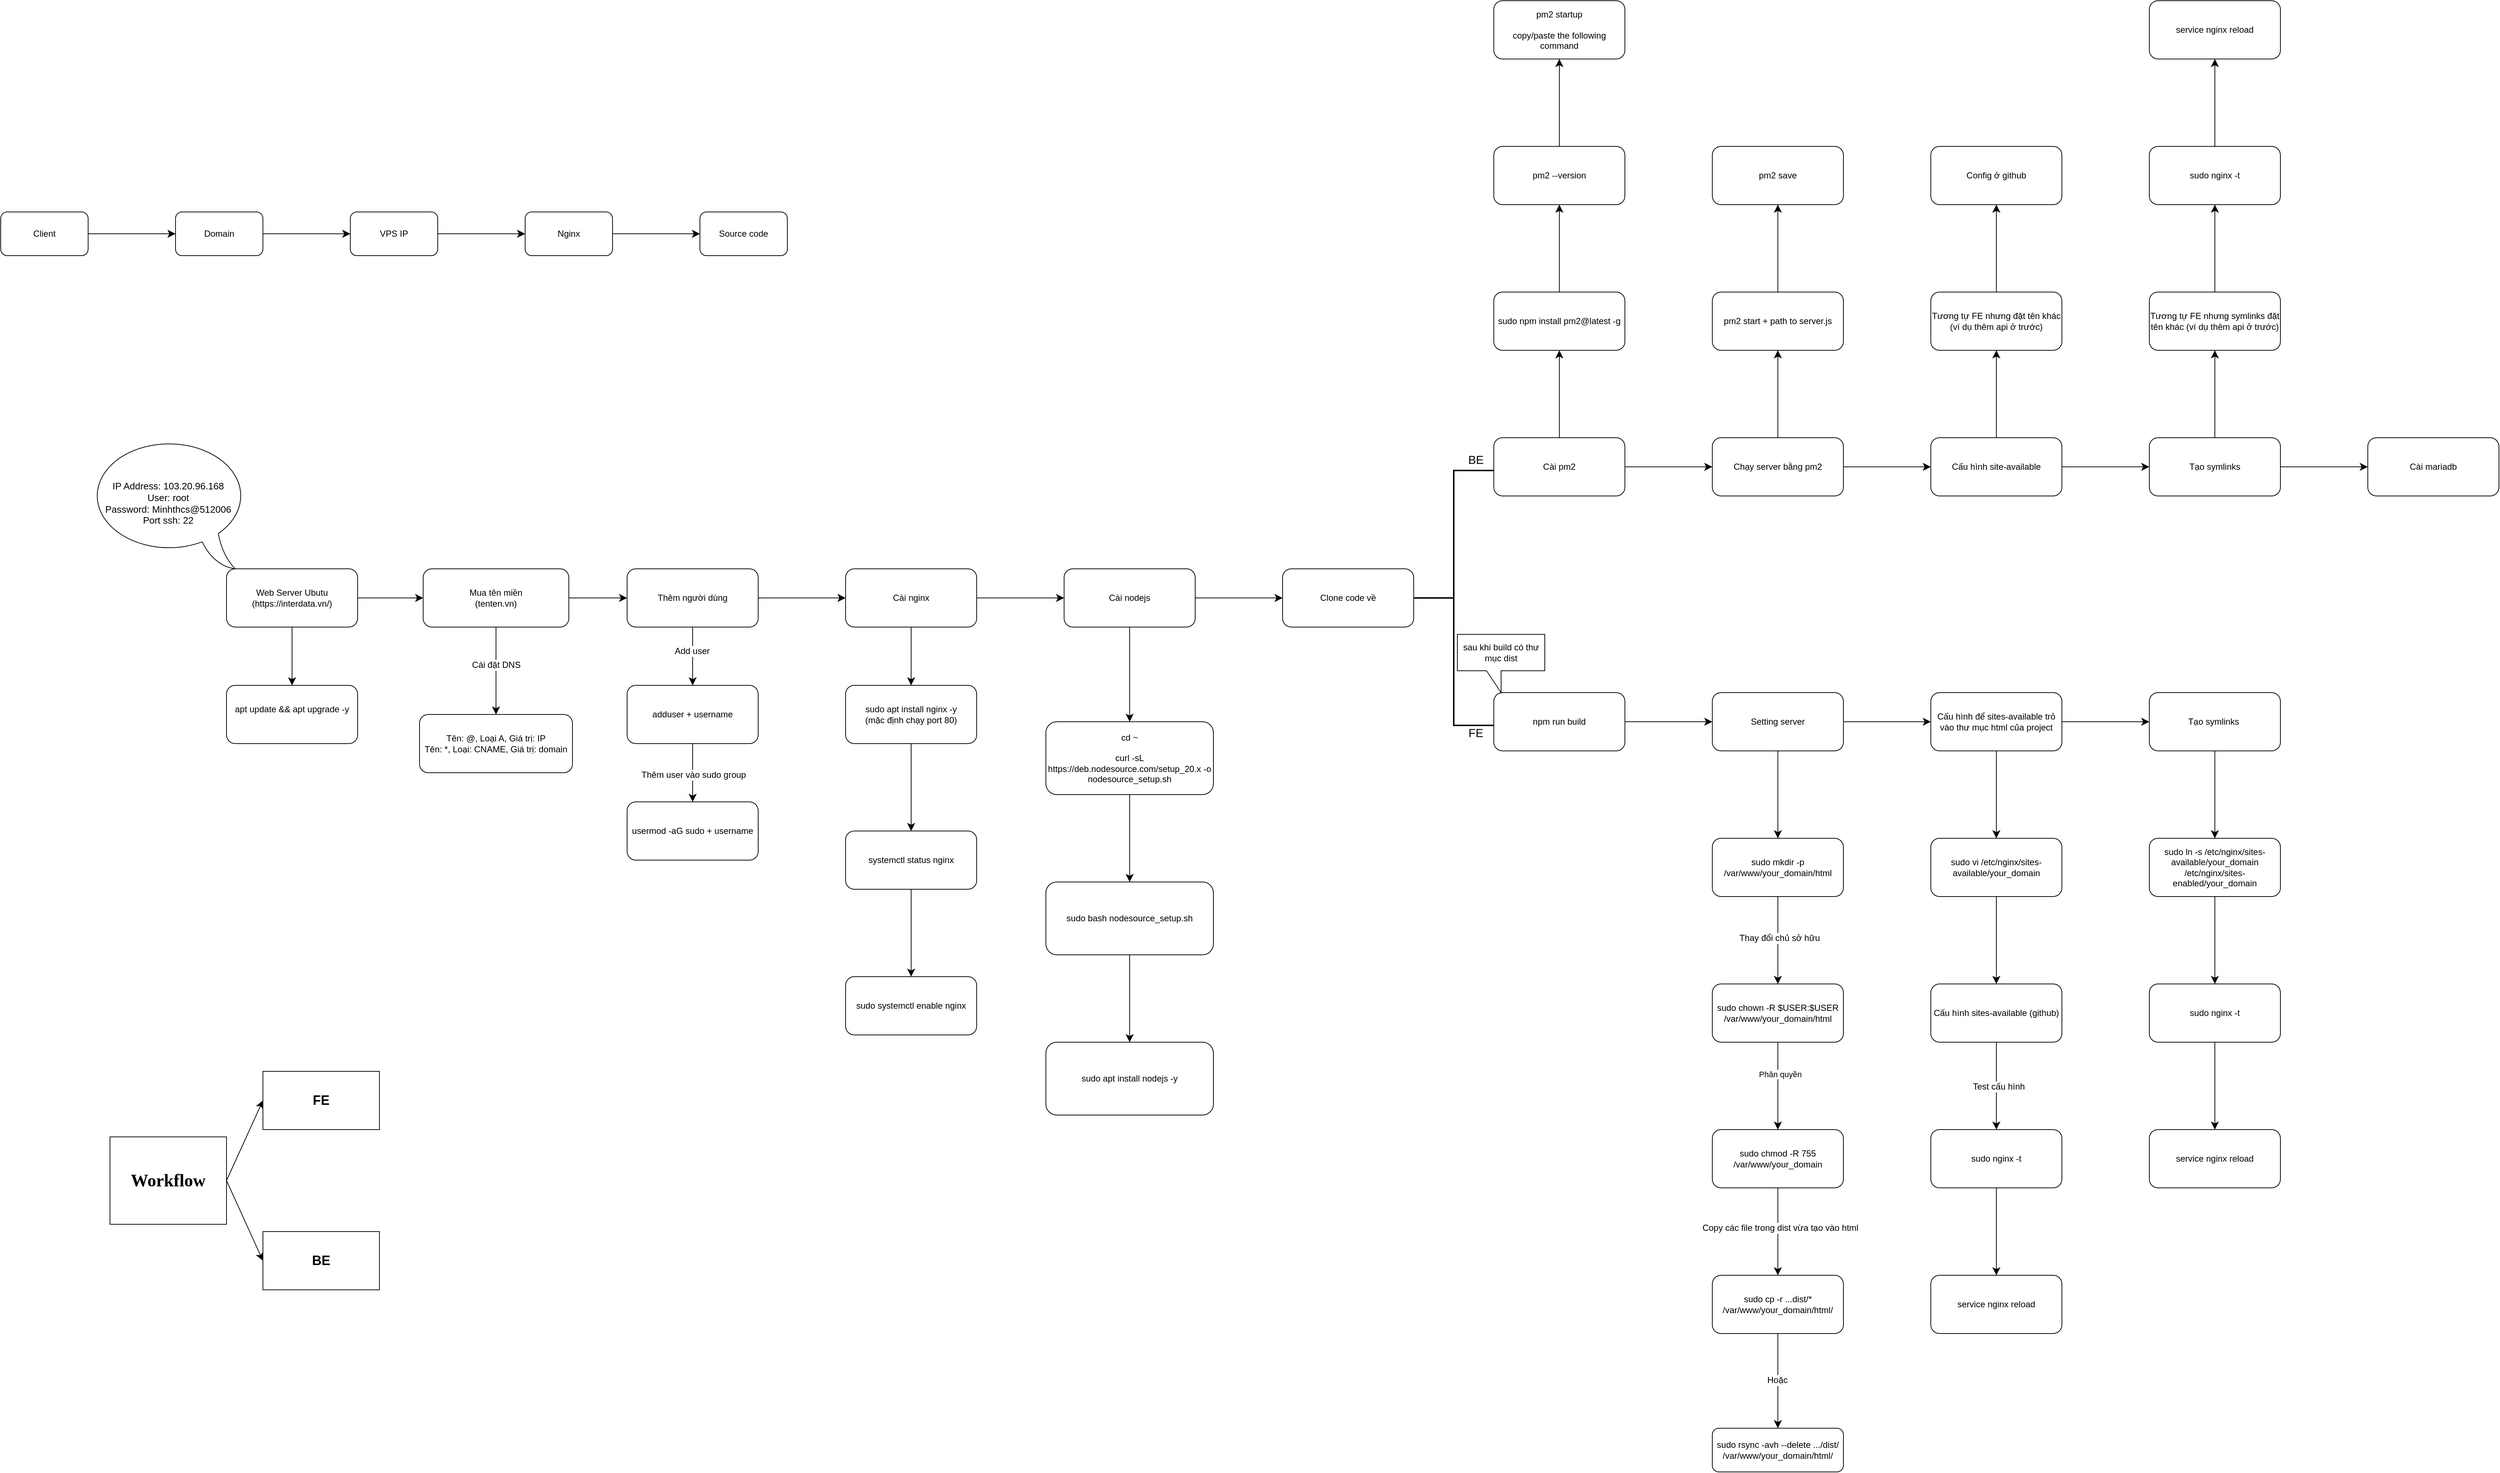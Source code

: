 <mxfile version="28.0.4">
  <diagram name="Page-1" id="FSmH2U9yIa6UhlKq28nB">
    <mxGraphModel dx="1042" dy="579" grid="1" gridSize="10" guides="1" tooltips="1" connect="1" arrows="1" fold="1" page="1" pageScale="1" pageWidth="850" pageHeight="1100" math="0" shadow="0">
      <root>
        <mxCell id="0" />
        <mxCell id="1" parent="0" />
        <mxCell id="YL9jiA9KX4KMcUKxHCSU-1" value="&lt;h1&gt;&lt;font face=&quot;Times New Roman&quot;&gt;Workflow&lt;/font&gt;&lt;/h1&gt;" style="rounded=0;whiteSpace=wrap;html=1;" parent="1" vertex="1">
          <mxGeometry x="190" y="1600" width="160" height="120" as="geometry" />
        </mxCell>
        <mxCell id="YL9jiA9KX4KMcUKxHCSU-2" value="" style="endArrow=classic;html=1;rounded=0;fontSize=12;startSize=8;endSize=8;curved=1;entryX=0;entryY=0.5;entryDx=0;entryDy=0;" parent="1" target="YL9jiA9KX4KMcUKxHCSU-3" edge="1">
          <mxGeometry width="50" height="50" relative="1" as="geometry">
            <mxPoint x="350" y="1660" as="sourcePoint" />
            <mxPoint x="420" y="1600" as="targetPoint" />
          </mxGeometry>
        </mxCell>
        <mxCell id="YL9jiA9KX4KMcUKxHCSU-3" value="&lt;h2&gt;FE&lt;/h2&gt;" style="rounded=0;whiteSpace=wrap;html=1;" parent="1" vertex="1">
          <mxGeometry x="400" y="1510" width="160" height="80" as="geometry" />
        </mxCell>
        <mxCell id="YL9jiA9KX4KMcUKxHCSU-4" value="&lt;h2&gt;BE&lt;/h2&gt;" style="rounded=0;whiteSpace=wrap;html=1;" parent="1" vertex="1">
          <mxGeometry x="400" y="1730" width="160" height="80" as="geometry" />
        </mxCell>
        <mxCell id="YL9jiA9KX4KMcUKxHCSU-5" value="" style="endArrow=classic;html=1;rounded=0;fontSize=12;startSize=8;endSize=8;curved=1;entryX=0;entryY=0.5;entryDx=0;entryDy=0;" parent="1" target="YL9jiA9KX4KMcUKxHCSU-4" edge="1">
          <mxGeometry width="50" height="50" relative="1" as="geometry">
            <mxPoint x="350" y="1660" as="sourcePoint" />
            <mxPoint x="400" y="1610" as="targetPoint" />
          </mxGeometry>
        </mxCell>
        <mxCell id="YL9jiA9KX4KMcUKxHCSU-6" style="edgeStyle=none;curved=1;rounded=0;orthogonalLoop=1;jettySize=auto;html=1;exitX=0;exitY=0.75;exitDx=0;exitDy=0;fontSize=12;startSize=8;endSize=8;" parent="1" source="YL9jiA9KX4KMcUKxHCSU-3" target="YL9jiA9KX4KMcUKxHCSU-3" edge="1">
          <mxGeometry relative="1" as="geometry" />
        </mxCell>
        <mxCell id="YL9jiA9KX4KMcUKxHCSU-7" style="edgeStyle=none;curved=1;rounded=0;orthogonalLoop=1;jettySize=auto;html=1;exitX=1;exitY=0.5;exitDx=0;exitDy=0;fontSize=12;startSize=8;endSize=8;" parent="1" source="YL9jiA9KX4KMcUKxHCSU-8" target="YL9jiA9KX4KMcUKxHCSU-14" edge="1">
          <mxGeometry relative="1" as="geometry" />
        </mxCell>
        <mxCell id="YL9jiA9KX4KMcUKxHCSU-8" value="Web Server Ubutu (https://interdata.vn/)" style="rounded=1;whiteSpace=wrap;html=1;" parent="1" vertex="1">
          <mxGeometry x="350" y="820" width="180" height="80" as="geometry" />
        </mxCell>
        <mxCell id="YL9jiA9KX4KMcUKxHCSU-9" value="IP Address: 103.20.96.168&lt;br&gt;User: root&lt;br&gt;Password: Minhthcs@512006&lt;br&gt;Port ssh: 22" style="shape=mxgraph.basic.oval_callout;align=center;labelPosition=center;verticalLabelPosition=middle;verticalAlign=middle;labelBackgroundColor=none;labelBorderColor=none;textShadow=0;whiteSpace=wrap;fontFamily=Helvetica;html=1;fontSize=13;horizontal=1;flipH=1;" parent="1" vertex="1">
          <mxGeometry x="160" y="640" width="220" height="180" as="geometry" />
        </mxCell>
        <mxCell id="YL9jiA9KX4KMcUKxHCSU-10" value="apt update &amp;amp;&amp;amp; apt upgrade -y&lt;div&gt;&lt;br&gt;&lt;/div&gt;" style="whiteSpace=wrap;html=1;rounded=1;glass=0;shadow=0;" parent="1" vertex="1">
          <mxGeometry x="350" y="980" width="180" height="80" as="geometry" />
        </mxCell>
        <mxCell id="YL9jiA9KX4KMcUKxHCSU-11" style="edgeStyle=none;curved=1;rounded=0;orthogonalLoop=1;jettySize=auto;html=1;exitX=1;exitY=0.5;exitDx=0;exitDy=0;entryX=0;entryY=0.5;entryDx=0;entryDy=0;fontSize=12;startSize=8;endSize=8;" parent="1" source="YL9jiA9KX4KMcUKxHCSU-14" target="YL9jiA9KX4KMcUKxHCSU-27" edge="1">
          <mxGeometry relative="1" as="geometry" />
        </mxCell>
        <mxCell id="YL9jiA9KX4KMcUKxHCSU-12" value="" style="edgeStyle=none;curved=1;rounded=0;orthogonalLoop=1;jettySize=auto;html=1;fontSize=12;startSize=8;endSize=8;" parent="1" source="YL9jiA9KX4KMcUKxHCSU-14" target="YL9jiA9KX4KMcUKxHCSU-59" edge="1">
          <mxGeometry relative="1" as="geometry" />
        </mxCell>
        <mxCell id="YL9jiA9KX4KMcUKxHCSU-13" value="Cài đặt DNS" style="edgeLabel;html=1;align=center;verticalAlign=middle;resizable=0;points=[];fontSize=12;" parent="YL9jiA9KX4KMcUKxHCSU-12" vertex="1" connectable="0">
          <mxGeometry x="-0.138" relative="1" as="geometry">
            <mxPoint as="offset" />
          </mxGeometry>
        </mxCell>
        <mxCell id="YL9jiA9KX4KMcUKxHCSU-14" value="Mua tên miền&lt;div&gt;(tenten.vn)&lt;/div&gt;" style="whiteSpace=wrap;html=1;rounded=1;" parent="1" vertex="1">
          <mxGeometry x="620" y="820" width="200" height="80" as="geometry" />
        </mxCell>
        <mxCell id="YL9jiA9KX4KMcUKxHCSU-15" value="" style="edgeStyle=none;curved=1;rounded=0;orthogonalLoop=1;jettySize=auto;html=1;fontSize=12;startSize=8;endSize=8;" parent="1" source="YL9jiA9KX4KMcUKxHCSU-16" target="YL9jiA9KX4KMcUKxHCSU-18" edge="1">
          <mxGeometry relative="1" as="geometry" />
        </mxCell>
        <mxCell id="YL9jiA9KX4KMcUKxHCSU-16" value="Client" style="rounded=1;whiteSpace=wrap;html=1;" parent="1" vertex="1">
          <mxGeometry x="40" y="330" width="120" height="60" as="geometry" />
        </mxCell>
        <mxCell id="YL9jiA9KX4KMcUKxHCSU-17" value="" style="edgeStyle=none;curved=1;rounded=0;orthogonalLoop=1;jettySize=auto;html=1;fontSize=12;startSize=8;endSize=8;" parent="1" source="YL9jiA9KX4KMcUKxHCSU-18" target="YL9jiA9KX4KMcUKxHCSU-20" edge="1">
          <mxGeometry relative="1" as="geometry" />
        </mxCell>
        <mxCell id="YL9jiA9KX4KMcUKxHCSU-18" value="Domain" style="whiteSpace=wrap;html=1;rounded=1;" parent="1" vertex="1">
          <mxGeometry x="280" y="330" width="120" height="60" as="geometry" />
        </mxCell>
        <mxCell id="YL9jiA9KX4KMcUKxHCSU-19" value="" style="edgeStyle=none;curved=1;rounded=0;orthogonalLoop=1;jettySize=auto;html=1;fontSize=12;startSize=8;endSize=8;" parent="1" source="YL9jiA9KX4KMcUKxHCSU-20" target="YL9jiA9KX4KMcUKxHCSU-22" edge="1">
          <mxGeometry relative="1" as="geometry" />
        </mxCell>
        <mxCell id="YL9jiA9KX4KMcUKxHCSU-20" value="VPS IP" style="whiteSpace=wrap;html=1;rounded=1;" parent="1" vertex="1">
          <mxGeometry x="520" y="330" width="120" height="60" as="geometry" />
        </mxCell>
        <mxCell id="YL9jiA9KX4KMcUKxHCSU-21" value="" style="edgeStyle=none;curved=1;rounded=0;orthogonalLoop=1;jettySize=auto;html=1;fontSize=12;startSize=8;endSize=8;" parent="1" source="YL9jiA9KX4KMcUKxHCSU-22" target="YL9jiA9KX4KMcUKxHCSU-23" edge="1">
          <mxGeometry relative="1" as="geometry" />
        </mxCell>
        <mxCell id="YL9jiA9KX4KMcUKxHCSU-22" value="Nginx" style="whiteSpace=wrap;html=1;rounded=1;" parent="1" vertex="1">
          <mxGeometry x="760" y="330" width="120" height="60" as="geometry" />
        </mxCell>
        <mxCell id="YL9jiA9KX4KMcUKxHCSU-23" value="Source code" style="whiteSpace=wrap;html=1;rounded=1;" parent="1" vertex="1">
          <mxGeometry x="1000" y="330" width="120" height="60" as="geometry" />
        </mxCell>
        <mxCell id="YL9jiA9KX4KMcUKxHCSU-24" value="" style="edgeStyle=none;curved=1;rounded=0;orthogonalLoop=1;jettySize=auto;html=1;fontSize=12;startSize=8;endSize=8;" parent="1" source="YL9jiA9KX4KMcUKxHCSU-27" target="YL9jiA9KX4KMcUKxHCSU-30" edge="1">
          <mxGeometry relative="1" as="geometry" />
        </mxCell>
        <mxCell id="YL9jiA9KX4KMcUKxHCSU-25" value="Add user" style="edgeLabel;html=1;align=center;verticalAlign=middle;resizable=0;points=[];fontSize=12;" parent="YL9jiA9KX4KMcUKxHCSU-24" vertex="1" connectable="0">
          <mxGeometry x="-0.17" y="-1" relative="1" as="geometry">
            <mxPoint as="offset" />
          </mxGeometry>
        </mxCell>
        <mxCell id="YL9jiA9KX4KMcUKxHCSU-26" value="" style="edgeStyle=none;curved=1;rounded=0;orthogonalLoop=1;jettySize=auto;html=1;fontSize=12;startSize=8;endSize=8;" parent="1" source="YL9jiA9KX4KMcUKxHCSU-27" target="YL9jiA9KX4KMcUKxHCSU-34" edge="1">
          <mxGeometry relative="1" as="geometry" />
        </mxCell>
        <mxCell id="YL9jiA9KX4KMcUKxHCSU-27" value="Thêm người dùng" style="rounded=1;whiteSpace=wrap;html=1;" parent="1" vertex="1">
          <mxGeometry x="900" y="820" width="180" height="80" as="geometry" />
        </mxCell>
        <mxCell id="YL9jiA9KX4KMcUKxHCSU-28" value="" style="edgeStyle=none;curved=1;rounded=0;orthogonalLoop=1;jettySize=auto;html=1;fontSize=12;startSize=8;endSize=8;" parent="1" source="YL9jiA9KX4KMcUKxHCSU-30" target="YL9jiA9KX4KMcUKxHCSU-31" edge="1">
          <mxGeometry relative="1" as="geometry" />
        </mxCell>
        <mxCell id="YL9jiA9KX4KMcUKxHCSU-29" value="Thêm user vào sudo group" style="edgeLabel;html=1;align=center;verticalAlign=middle;resizable=0;points=[];fontSize=12;" parent="YL9jiA9KX4KMcUKxHCSU-28" vertex="1" connectable="0">
          <mxGeometry x="0.077" y="1" relative="1" as="geometry">
            <mxPoint as="offset" />
          </mxGeometry>
        </mxCell>
        <mxCell id="YL9jiA9KX4KMcUKxHCSU-30" value="adduser + username" style="rounded=1;whiteSpace=wrap;html=1;" parent="1" vertex="1">
          <mxGeometry x="900" y="980" width="180" height="80" as="geometry" />
        </mxCell>
        <mxCell id="YL9jiA9KX4KMcUKxHCSU-31" value="usermod -aG sudo + username" style="rounded=1;whiteSpace=wrap;html=1;" parent="1" vertex="1">
          <mxGeometry x="900" y="1140" width="180" height="80" as="geometry" />
        </mxCell>
        <mxCell id="YL9jiA9KX4KMcUKxHCSU-32" value="" style="edgeStyle=none;curved=1;rounded=0;orthogonalLoop=1;jettySize=auto;html=1;fontSize=12;startSize=8;endSize=8;" parent="1" source="YL9jiA9KX4KMcUKxHCSU-34" target="YL9jiA9KX4KMcUKxHCSU-36" edge="1">
          <mxGeometry relative="1" as="geometry" />
        </mxCell>
        <mxCell id="YL9jiA9KX4KMcUKxHCSU-33" value="" style="edgeStyle=none;curved=1;rounded=0;orthogonalLoop=1;jettySize=auto;html=1;fontSize=12;startSize=8;endSize=8;" parent="1" source="YL9jiA9KX4KMcUKxHCSU-34" target="YL9jiA9KX4KMcUKxHCSU-39" edge="1">
          <mxGeometry relative="1" as="geometry" />
        </mxCell>
        <mxCell id="YL9jiA9KX4KMcUKxHCSU-34" value="Cài nginx" style="rounded=1;whiteSpace=wrap;html=1;" parent="1" vertex="1">
          <mxGeometry x="1200" y="820" width="180" height="80" as="geometry" />
        </mxCell>
        <mxCell id="YL9jiA9KX4KMcUKxHCSU-35" value="" style="edgeStyle=none;curved=1;rounded=0;orthogonalLoop=1;jettySize=auto;html=1;fontSize=12;startSize=8;endSize=8;" parent="1" source="YL9jiA9KX4KMcUKxHCSU-36" target="YL9jiA9KX4KMcUKxHCSU-51" edge="1">
          <mxGeometry relative="1" as="geometry" />
        </mxCell>
        <mxCell id="YL9jiA9KX4KMcUKxHCSU-36" value="sudo apt install nginx -y&lt;br&gt;(mặc định chạy port 80)" style="rounded=1;whiteSpace=wrap;html=1;" parent="1" vertex="1">
          <mxGeometry x="1200" y="980" width="180" height="80" as="geometry" />
        </mxCell>
        <mxCell id="YL9jiA9KX4KMcUKxHCSU-37" value="" style="edgeStyle=none;curved=1;rounded=0;orthogonalLoop=1;jettySize=auto;html=1;fontSize=12;startSize=8;endSize=8;" parent="1" source="YL9jiA9KX4KMcUKxHCSU-39" target="YL9jiA9KX4KMcUKxHCSU-42" edge="1">
          <mxGeometry relative="1" as="geometry" />
        </mxCell>
        <mxCell id="YL9jiA9KX4KMcUKxHCSU-38" value="" style="edgeStyle=none;curved=1;rounded=0;orthogonalLoop=1;jettySize=auto;html=1;fontSize=12;startSize=8;endSize=8;" parent="1" source="YL9jiA9KX4KMcUKxHCSU-39" target="YL9jiA9KX4KMcUKxHCSU-46" edge="1">
          <mxGeometry relative="1" as="geometry" />
        </mxCell>
        <mxCell id="YL9jiA9KX4KMcUKxHCSU-39" value="Cài nodejs" style="rounded=1;whiteSpace=wrap;html=1;" parent="1" vertex="1">
          <mxGeometry x="1500" y="820" width="180" height="80" as="geometry" />
        </mxCell>
        <mxCell id="YL9jiA9KX4KMcUKxHCSU-40" style="edgeStyle=none;curved=1;rounded=0;orthogonalLoop=1;jettySize=auto;html=1;exitX=0.5;exitY=1;exitDx=0;exitDy=0;fontSize=12;startSize=8;endSize=8;entryX=0.5;entryY=0;entryDx=0;entryDy=0;" parent="1" source="YL9jiA9KX4KMcUKxHCSU-8" target="YL9jiA9KX4KMcUKxHCSU-10" edge="1">
          <mxGeometry relative="1" as="geometry">
            <mxPoint x="437" y="942" as="targetPoint" />
          </mxGeometry>
        </mxCell>
        <mxCell id="YL9jiA9KX4KMcUKxHCSU-41" value="" style="edgeStyle=none;curved=1;rounded=0;orthogonalLoop=1;jettySize=auto;html=1;fontSize=12;startSize=8;endSize=8;" parent="1" source="YL9jiA9KX4KMcUKxHCSU-42" target="YL9jiA9KX4KMcUKxHCSU-44" edge="1">
          <mxGeometry relative="1" as="geometry" />
        </mxCell>
        <mxCell id="YL9jiA9KX4KMcUKxHCSU-42" value="cd ~&#xa;&#xa;curl -sL https://deb.nodesource.com/setup_20.x -o nodesource_setup.sh" style="rounded=1;html=1;whiteSpace=wrap;align=center;verticalAlign=middle;" parent="1" vertex="1">
          <mxGeometry x="1475" y="1030" width="230" height="100" as="geometry" />
        </mxCell>
        <mxCell id="YL9jiA9KX4KMcUKxHCSU-43" value="" style="edgeStyle=none;curved=1;rounded=0;orthogonalLoop=1;jettySize=auto;html=1;fontSize=12;startSize=8;endSize=8;" parent="1" source="YL9jiA9KX4KMcUKxHCSU-44" target="YL9jiA9KX4KMcUKxHCSU-45" edge="1">
          <mxGeometry relative="1" as="geometry" />
        </mxCell>
        <mxCell id="YL9jiA9KX4KMcUKxHCSU-44" value="sudo bash nodesource_setup.sh" style="rounded=1;html=1;whiteSpace=wrap;align=center;verticalAlign=middle;" parent="1" vertex="1">
          <mxGeometry x="1475" y="1250" width="230" height="100" as="geometry" />
        </mxCell>
        <mxCell id="YL9jiA9KX4KMcUKxHCSU-45" value="sudo apt install nodejs -y" style="rounded=1;html=1;whiteSpace=wrap;align=center;verticalAlign=middle;" parent="1" vertex="1">
          <mxGeometry x="1475" y="1470" width="230" height="100" as="geometry" />
        </mxCell>
        <mxCell id="YL9jiA9KX4KMcUKxHCSU-46" value="Clone code về" style="rounded=1;whiteSpace=wrap;html=1;" parent="1" vertex="1">
          <mxGeometry x="1800" y="820" width="180" height="80" as="geometry" />
        </mxCell>
        <mxCell id="YL9jiA9KX4KMcUKxHCSU-47" value="" style="edgeStyle=none;curved=1;rounded=0;orthogonalLoop=1;jettySize=auto;html=1;fontSize=12;startSize=8;endSize=8;" parent="1" source="YL9jiA9KX4KMcUKxHCSU-48" target="YL9jiA9KX4KMcUKxHCSU-55" edge="1">
          <mxGeometry relative="1" as="geometry" />
        </mxCell>
        <mxCell id="YL9jiA9KX4KMcUKxHCSU-48" value="npm run build" style="rounded=1;whiteSpace=wrap;html=1;" parent="1" vertex="1">
          <mxGeometry x="2090" y="990" width="180" height="80" as="geometry" />
        </mxCell>
        <mxCell id="YL9jiA9KX4KMcUKxHCSU-49" value="sau khi build có thư mục dist" style="shape=callout;whiteSpace=wrap;html=1;perimeter=calloutPerimeter;flipH=1;" parent="1" vertex="1">
          <mxGeometry x="2040" y="910" width="120" height="80" as="geometry" />
        </mxCell>
        <mxCell id="YL9jiA9KX4KMcUKxHCSU-50" value="" style="edgeStyle=none;curved=1;rounded=0;orthogonalLoop=1;jettySize=auto;html=1;fontSize=12;startSize=8;endSize=8;" parent="1" source="YL9jiA9KX4KMcUKxHCSU-51" target="YL9jiA9KX4KMcUKxHCSU-52" edge="1">
          <mxGeometry relative="1" as="geometry" />
        </mxCell>
        <mxCell id="YL9jiA9KX4KMcUKxHCSU-51" value="systemctl status nginx" style="rounded=1;whiteSpace=wrap;html=1;" parent="1" vertex="1">
          <mxGeometry x="1200" y="1180" width="180" height="80" as="geometry" />
        </mxCell>
        <mxCell id="YL9jiA9KX4KMcUKxHCSU-52" value="sudo systemctl enable nginx" style="rounded=1;whiteSpace=wrap;html=1;" parent="1" vertex="1">
          <mxGeometry x="1200" y="1380" width="180" height="80" as="geometry" />
        </mxCell>
        <mxCell id="YL9jiA9KX4KMcUKxHCSU-53" value="" style="edgeStyle=none;curved=1;rounded=0;orthogonalLoop=1;jettySize=auto;html=1;fontSize=12;startSize=8;endSize=8;" parent="1" source="YL9jiA9KX4KMcUKxHCSU-55" target="YL9jiA9KX4KMcUKxHCSU-58" edge="1">
          <mxGeometry relative="1" as="geometry" />
        </mxCell>
        <mxCell id="YL9jiA9KX4KMcUKxHCSU-54" value="" style="edgeStyle=none;curved=1;rounded=0;orthogonalLoop=1;jettySize=auto;html=1;fontSize=12;startSize=8;endSize=8;" parent="1" source="YL9jiA9KX4KMcUKxHCSU-55" target="YL9jiA9KX4KMcUKxHCSU-69" edge="1">
          <mxGeometry relative="1" as="geometry" />
        </mxCell>
        <mxCell id="YL9jiA9KX4KMcUKxHCSU-55" value="Setting server" style="rounded=1;whiteSpace=wrap;html=1;" parent="1" vertex="1">
          <mxGeometry x="2390" y="990" width="180" height="80" as="geometry" />
        </mxCell>
        <mxCell id="YL9jiA9KX4KMcUKxHCSU-56" value="" style="edgeStyle=none;curved=1;rounded=0;orthogonalLoop=1;jettySize=auto;html=1;fontSize=12;startSize=8;endSize=8;" parent="1" source="YL9jiA9KX4KMcUKxHCSU-58" target="YL9jiA9KX4KMcUKxHCSU-62" edge="1">
          <mxGeometry relative="1" as="geometry" />
        </mxCell>
        <mxCell id="YL9jiA9KX4KMcUKxHCSU-57" value="Thay đổi chủ sở hữu" style="edgeLabel;html=1;align=center;verticalAlign=middle;resizable=0;points=[];fontSize=12;" parent="YL9jiA9KX4KMcUKxHCSU-56" vertex="1" connectable="0">
          <mxGeometry x="-0.049" y="2" relative="1" as="geometry">
            <mxPoint as="offset" />
          </mxGeometry>
        </mxCell>
        <mxCell id="YL9jiA9KX4KMcUKxHCSU-58" value="sudo mkdir -p /var/www/your_domain/html" style="rounded=1;whiteSpace=wrap;html=1;" parent="1" vertex="1">
          <mxGeometry x="2390" y="1190" width="180" height="80" as="geometry" />
        </mxCell>
        <mxCell id="YL9jiA9KX4KMcUKxHCSU-59" value="Tên: @, Loại A, Giá trị: IP&lt;br&gt;Tên: *, Loại: CNAME, Giá trị: domain" style="whiteSpace=wrap;html=1;rounded=1;" parent="1" vertex="1">
          <mxGeometry x="615" y="1020" width="210" height="80" as="geometry" />
        </mxCell>
        <mxCell id="YL9jiA9KX4KMcUKxHCSU-60" value="" style="edgeStyle=none;curved=1;rounded=0;orthogonalLoop=1;jettySize=auto;html=1;fontSize=12;startSize=8;endSize=8;" parent="1" source="YL9jiA9KX4KMcUKxHCSU-62" target="YL9jiA9KX4KMcUKxHCSU-65" edge="1">
          <mxGeometry relative="1" as="geometry" />
        </mxCell>
        <mxCell id="YL9jiA9KX4KMcUKxHCSU-61" value="Phân quyền" style="edgeLabel;html=1;align=center;verticalAlign=middle;resizable=0;points=[];" parent="YL9jiA9KX4KMcUKxHCSU-60" vertex="1" connectable="0">
          <mxGeometry x="-0.271" y="3" relative="1" as="geometry">
            <mxPoint as="offset" />
          </mxGeometry>
        </mxCell>
        <mxCell id="YL9jiA9KX4KMcUKxHCSU-62" value="sudo chown -R $USER:$USER /var/www/your_domain/html" style="rounded=1;whiteSpace=wrap;html=1;" parent="1" vertex="1">
          <mxGeometry x="2390" y="1390" width="180" height="80" as="geometry" />
        </mxCell>
        <mxCell id="YL9jiA9KX4KMcUKxHCSU-63" value="" style="edgeStyle=none;curved=1;rounded=0;orthogonalLoop=1;jettySize=auto;html=1;fontSize=12;startSize=8;endSize=8;" parent="1" source="YL9jiA9KX4KMcUKxHCSU-65" target="YL9jiA9KX4KMcUKxHCSU-66" edge="1">
          <mxGeometry relative="1" as="geometry" />
        </mxCell>
        <mxCell id="YL9jiA9KX4KMcUKxHCSU-64" value="Copy các file trong dist vừa tạo vào html" style="edgeLabel;html=1;align=center;verticalAlign=middle;resizable=0;points=[];fontSize=12;" parent="YL9jiA9KX4KMcUKxHCSU-63" vertex="1" connectable="0">
          <mxGeometry x="-0.093" y="3" relative="1" as="geometry">
            <mxPoint as="offset" />
          </mxGeometry>
        </mxCell>
        <mxCell id="YL9jiA9KX4KMcUKxHCSU-65" value="sudo chmod -R 755 /var/www/your_domain" style="rounded=1;whiteSpace=wrap;html=1;" parent="1" vertex="1">
          <mxGeometry x="2390" y="1590" width="180" height="80" as="geometry" />
        </mxCell>
        <mxCell id="0P_SYrcLcnev8i6zPXaJ-2" value="" style="edgeStyle=none;curved=1;rounded=0;orthogonalLoop=1;jettySize=auto;html=1;fontSize=12;startSize=8;endSize=8;" edge="1" parent="1" source="YL9jiA9KX4KMcUKxHCSU-66" target="0P_SYrcLcnev8i6zPXaJ-1">
          <mxGeometry relative="1" as="geometry" />
        </mxCell>
        <mxCell id="0P_SYrcLcnev8i6zPXaJ-3" value="Hoặc" style="edgeLabel;html=1;align=center;verticalAlign=middle;resizable=0;points=[];fontSize=12;" vertex="1" connectable="0" parent="0P_SYrcLcnev8i6zPXaJ-2">
          <mxGeometry x="-0.018" y="-1" relative="1" as="geometry">
            <mxPoint as="offset" />
          </mxGeometry>
        </mxCell>
        <mxCell id="YL9jiA9KX4KMcUKxHCSU-66" value="sudo cp -r ...dist/* /var/www/your_domain/html/" style="rounded=1;whiteSpace=wrap;html=1;" parent="1" vertex="1">
          <mxGeometry x="2390" y="1790" width="180" height="80" as="geometry" />
        </mxCell>
        <mxCell id="YL9jiA9KX4KMcUKxHCSU-67" value="" style="edgeStyle=none;curved=1;rounded=0;orthogonalLoop=1;jettySize=auto;html=1;fontSize=12;startSize=8;endSize=8;" parent="1" source="YL9jiA9KX4KMcUKxHCSU-69" target="YL9jiA9KX4KMcUKxHCSU-71" edge="1">
          <mxGeometry relative="1" as="geometry" />
        </mxCell>
        <mxCell id="YL9jiA9KX4KMcUKxHCSU-68" value="" style="edgeStyle=none;curved=1;rounded=0;orthogonalLoop=1;jettySize=auto;html=1;fontSize=12;startSize=8;endSize=8;" parent="1" source="YL9jiA9KX4KMcUKxHCSU-69" target="YL9jiA9KX4KMcUKxHCSU-79" edge="1">
          <mxGeometry relative="1" as="geometry" />
        </mxCell>
        <mxCell id="YL9jiA9KX4KMcUKxHCSU-69" value="Cấu hình để sites-available trỏ vào thư mục html của project" style="rounded=1;whiteSpace=wrap;html=1;" parent="1" vertex="1">
          <mxGeometry x="2690" y="990" width="180" height="80" as="geometry" />
        </mxCell>
        <mxCell id="YL9jiA9KX4KMcUKxHCSU-70" value="" style="edgeStyle=none;curved=1;rounded=0;orthogonalLoop=1;jettySize=auto;html=1;fontSize=12;startSize=8;endSize=8;" parent="1" source="YL9jiA9KX4KMcUKxHCSU-71" target="YL9jiA9KX4KMcUKxHCSU-74" edge="1">
          <mxGeometry relative="1" as="geometry" />
        </mxCell>
        <mxCell id="YL9jiA9KX4KMcUKxHCSU-71" value="sudo vi /etc/nginx/sites-available/your_domain" style="rounded=1;whiteSpace=wrap;html=1;" parent="1" vertex="1">
          <mxGeometry x="2690" y="1190" width="180" height="80" as="geometry" />
        </mxCell>
        <mxCell id="YL9jiA9KX4KMcUKxHCSU-72" value="" style="edgeStyle=none;curved=1;rounded=0;orthogonalLoop=1;jettySize=auto;html=1;fontSize=12;startSize=8;endSize=8;" parent="1" source="YL9jiA9KX4KMcUKxHCSU-74" target="YL9jiA9KX4KMcUKxHCSU-76" edge="1">
          <mxGeometry relative="1" as="geometry" />
        </mxCell>
        <mxCell id="YL9jiA9KX4KMcUKxHCSU-73" value="Test cấu hình" style="edgeLabel;html=1;align=center;verticalAlign=middle;resizable=0;points=[];fontSize=12;" parent="YL9jiA9KX4KMcUKxHCSU-72" vertex="1" connectable="0">
          <mxGeometry x="0.018" y="3" relative="1" as="geometry">
            <mxPoint as="offset" />
          </mxGeometry>
        </mxCell>
        <mxCell id="YL9jiA9KX4KMcUKxHCSU-74" value="Cấu hình sites-available (github)" style="rounded=1;whiteSpace=wrap;html=1;" parent="1" vertex="1">
          <mxGeometry x="2690" y="1390" width="180" height="80" as="geometry" />
        </mxCell>
        <mxCell id="YL9jiA9KX4KMcUKxHCSU-75" value="" style="edgeStyle=none;curved=1;rounded=0;orthogonalLoop=1;jettySize=auto;html=1;fontSize=12;startSize=8;endSize=8;" parent="1" source="YL9jiA9KX4KMcUKxHCSU-76" target="YL9jiA9KX4KMcUKxHCSU-77" edge="1">
          <mxGeometry relative="1" as="geometry" />
        </mxCell>
        <mxCell id="YL9jiA9KX4KMcUKxHCSU-76" value="sudo nginx -t" style="rounded=1;whiteSpace=wrap;html=1;" parent="1" vertex="1">
          <mxGeometry x="2690" y="1590" width="180" height="80" as="geometry" />
        </mxCell>
        <mxCell id="YL9jiA9KX4KMcUKxHCSU-77" value="service nginx reload" style="rounded=1;whiteSpace=wrap;html=1;" parent="1" vertex="1">
          <mxGeometry x="2690" y="1790" width="180" height="80" as="geometry" />
        </mxCell>
        <mxCell id="YL9jiA9KX4KMcUKxHCSU-78" value="" style="edgeStyle=none;curved=1;rounded=0;orthogonalLoop=1;jettySize=auto;html=1;fontSize=12;startSize=8;endSize=8;" parent="1" source="YL9jiA9KX4KMcUKxHCSU-79" target="YL9jiA9KX4KMcUKxHCSU-81" edge="1">
          <mxGeometry relative="1" as="geometry" />
        </mxCell>
        <mxCell id="YL9jiA9KX4KMcUKxHCSU-79" value="Tạo symlinks " style="rounded=1;whiteSpace=wrap;html=1;" parent="1" vertex="1">
          <mxGeometry x="2990" y="990" width="180" height="80" as="geometry" />
        </mxCell>
        <mxCell id="YL9jiA9KX4KMcUKxHCSU-80" value="" style="edgeStyle=none;curved=1;rounded=0;orthogonalLoop=1;jettySize=auto;html=1;fontSize=12;startSize=8;endSize=8;" parent="1" source="YL9jiA9KX4KMcUKxHCSU-81" target="YL9jiA9KX4KMcUKxHCSU-83" edge="1">
          <mxGeometry relative="1" as="geometry" />
        </mxCell>
        <mxCell id="YL9jiA9KX4KMcUKxHCSU-81" value="sudo ln -s /etc/nginx/sites-available/your_domain /etc/nginx/sites-enabled/your_domain" style="rounded=1;whiteSpace=wrap;html=1;" parent="1" vertex="1">
          <mxGeometry x="2990" y="1190" width="180" height="80" as="geometry" />
        </mxCell>
        <mxCell id="YL9jiA9KX4KMcUKxHCSU-82" value="" style="edgeStyle=none;curved=1;rounded=0;orthogonalLoop=1;jettySize=auto;html=1;fontSize=12;startSize=8;endSize=8;" parent="1" source="YL9jiA9KX4KMcUKxHCSU-83" target="YL9jiA9KX4KMcUKxHCSU-84" edge="1">
          <mxGeometry relative="1" as="geometry" />
        </mxCell>
        <mxCell id="YL9jiA9KX4KMcUKxHCSU-83" value="sudo nginx -t" style="rounded=1;whiteSpace=wrap;html=1;" parent="1" vertex="1">
          <mxGeometry x="2990" y="1390" width="180" height="80" as="geometry" />
        </mxCell>
        <mxCell id="YL9jiA9KX4KMcUKxHCSU-84" value="service nginx reload" style="rounded=1;whiteSpace=wrap;html=1;" parent="1" vertex="1">
          <mxGeometry x="2990" y="1590" width="180" height="80" as="geometry" />
        </mxCell>
        <mxCell id="YL9jiA9KX4KMcUKxHCSU-85" value="" style="edgeStyle=none;curved=1;rounded=0;orthogonalLoop=1;jettySize=auto;html=1;fontSize=12;startSize=8;endSize=8;" parent="1" source="YL9jiA9KX4KMcUKxHCSU-87" target="YL9jiA9KX4KMcUKxHCSU-92" edge="1">
          <mxGeometry relative="1" as="geometry" />
        </mxCell>
        <mxCell id="YL9jiA9KX4KMcUKxHCSU-86" value="" style="edgeStyle=none;curved=1;rounded=0;orthogonalLoop=1;jettySize=auto;html=1;fontSize=12;startSize=8;endSize=8;" parent="1" source="YL9jiA9KX4KMcUKxHCSU-87" target="YL9jiA9KX4KMcUKxHCSU-98" edge="1">
          <mxGeometry relative="1" as="geometry" />
        </mxCell>
        <mxCell id="YL9jiA9KX4KMcUKxHCSU-87" value="Cài pm2" style="rounded=1;whiteSpace=wrap;html=1;" parent="1" vertex="1">
          <mxGeometry x="2090" y="640" width="180" height="80" as="geometry" />
        </mxCell>
        <mxCell id="YL9jiA9KX4KMcUKxHCSU-88" value="" style="strokeWidth=2;html=1;shape=mxgraph.flowchart.annotation_2;align=left;labelPosition=right;pointerEvents=1;" parent="1" vertex="1">
          <mxGeometry x="1980" y="685" width="110" height="350" as="geometry" />
        </mxCell>
        <mxCell id="YL9jiA9KX4KMcUKxHCSU-89" value="BE" style="text;html=1;align=center;verticalAlign=middle;resizable=0;points=[];autosize=1;strokeColor=none;fillColor=none;fontSize=16;" parent="1" vertex="1">
          <mxGeometry x="2045" y="655" width="40" height="30" as="geometry" />
        </mxCell>
        <mxCell id="YL9jiA9KX4KMcUKxHCSU-90" value="FE" style="text;html=1;align=center;verticalAlign=middle;resizable=0;points=[];autosize=1;strokeColor=none;fillColor=none;fontSize=16;" parent="1" vertex="1">
          <mxGeometry x="2045" y="1030" width="40" height="30" as="geometry" />
        </mxCell>
        <mxCell id="YL9jiA9KX4KMcUKxHCSU-91" value="" style="edgeStyle=none;curved=1;rounded=0;orthogonalLoop=1;jettySize=auto;html=1;fontSize=12;startSize=8;endSize=8;" parent="1" source="YL9jiA9KX4KMcUKxHCSU-92" target="YL9jiA9KX4KMcUKxHCSU-94" edge="1">
          <mxGeometry relative="1" as="geometry" />
        </mxCell>
        <mxCell id="YL9jiA9KX4KMcUKxHCSU-92" value="sudo npm install pm2@latest -g" style="rounded=1;whiteSpace=wrap;html=1;" parent="1" vertex="1">
          <mxGeometry x="2090" y="440" width="180" height="80" as="geometry" />
        </mxCell>
        <mxCell id="YL9jiA9KX4KMcUKxHCSU-93" value="" style="edgeStyle=none;curved=1;rounded=0;orthogonalLoop=1;jettySize=auto;html=1;fontSize=12;startSize=8;endSize=8;" parent="1" source="YL9jiA9KX4KMcUKxHCSU-94" target="YL9jiA9KX4KMcUKxHCSU-95" edge="1">
          <mxGeometry relative="1" as="geometry" />
        </mxCell>
        <mxCell id="YL9jiA9KX4KMcUKxHCSU-94" value="pm2 --version" style="rounded=1;whiteSpace=wrap;html=1;" parent="1" vertex="1">
          <mxGeometry x="2090" y="240" width="180" height="80" as="geometry" />
        </mxCell>
        <mxCell id="YL9jiA9KX4KMcUKxHCSU-95" value="pm2 startup&lt;br&gt;&lt;br&gt;copy/paste the following command" style="rounded=1;whiteSpace=wrap;html=1;" parent="1" vertex="1">
          <mxGeometry x="2090" y="40" width="180" height="80" as="geometry" />
        </mxCell>
        <mxCell id="YL9jiA9KX4KMcUKxHCSU-96" value="" style="edgeStyle=none;curved=1;rounded=0;orthogonalLoop=1;jettySize=auto;html=1;fontSize=12;startSize=8;endSize=8;" parent="1" source="YL9jiA9KX4KMcUKxHCSU-98" target="YL9jiA9KX4KMcUKxHCSU-100" edge="1">
          <mxGeometry relative="1" as="geometry" />
        </mxCell>
        <mxCell id="YL9jiA9KX4KMcUKxHCSU-97" value="" style="edgeStyle=none;curved=1;rounded=0;orthogonalLoop=1;jettySize=auto;html=1;fontSize=12;startSize=8;endSize=8;" parent="1" source="YL9jiA9KX4KMcUKxHCSU-98" target="YL9jiA9KX4KMcUKxHCSU-103" edge="1">
          <mxGeometry relative="1" as="geometry" />
        </mxCell>
        <mxCell id="YL9jiA9KX4KMcUKxHCSU-98" value="Chạy server bằng pm2" style="rounded=1;whiteSpace=wrap;html=1;" parent="1" vertex="1">
          <mxGeometry x="2390" y="640" width="180" height="80" as="geometry" />
        </mxCell>
        <mxCell id="YL9jiA9KX4KMcUKxHCSU-99" value="" style="edgeStyle=none;curved=1;rounded=0;orthogonalLoop=1;jettySize=auto;html=1;fontSize=12;startSize=8;endSize=8;" parent="1" source="YL9jiA9KX4KMcUKxHCSU-100" target="YL9jiA9KX4KMcUKxHCSU-104" edge="1">
          <mxGeometry relative="1" as="geometry" />
        </mxCell>
        <mxCell id="YL9jiA9KX4KMcUKxHCSU-100" value="pm2 start + path to server.js" style="rounded=1;whiteSpace=wrap;html=1;" parent="1" vertex="1">
          <mxGeometry x="2390" y="440" width="180" height="80" as="geometry" />
        </mxCell>
        <mxCell id="YL9jiA9KX4KMcUKxHCSU-101" value="" style="edgeStyle=none;curved=1;rounded=0;orthogonalLoop=1;jettySize=auto;html=1;fontSize=12;startSize=8;endSize=8;" parent="1" source="YL9jiA9KX4KMcUKxHCSU-103" target="YL9jiA9KX4KMcUKxHCSU-106" edge="1">
          <mxGeometry relative="1" as="geometry" />
        </mxCell>
        <mxCell id="YL9jiA9KX4KMcUKxHCSU-102" value="" style="edgeStyle=none;curved=1;rounded=0;orthogonalLoop=1;jettySize=auto;html=1;fontSize=12;startSize=8;endSize=8;" parent="1" source="YL9jiA9KX4KMcUKxHCSU-103" target="YL9jiA9KX4KMcUKxHCSU-110" edge="1">
          <mxGeometry relative="1" as="geometry" />
        </mxCell>
        <mxCell id="YL9jiA9KX4KMcUKxHCSU-103" value="Cấu hình site-available" style="rounded=1;whiteSpace=wrap;html=1;" parent="1" vertex="1">
          <mxGeometry x="2690" y="640" width="180" height="80" as="geometry" />
        </mxCell>
        <mxCell id="YL9jiA9KX4KMcUKxHCSU-104" value="pm2 save" style="rounded=1;whiteSpace=wrap;html=1;" parent="1" vertex="1">
          <mxGeometry x="2390" y="240" width="180" height="80" as="geometry" />
        </mxCell>
        <mxCell id="YL9jiA9KX4KMcUKxHCSU-105" value="" style="edgeStyle=none;curved=1;rounded=0;orthogonalLoop=1;jettySize=auto;html=1;fontSize=12;startSize=8;endSize=8;" parent="1" source="YL9jiA9KX4KMcUKxHCSU-106" target="YL9jiA9KX4KMcUKxHCSU-107" edge="1">
          <mxGeometry relative="1" as="geometry" />
        </mxCell>
        <mxCell id="YL9jiA9KX4KMcUKxHCSU-106" value="Tương tự FE nhưng đặt tên khác (ví dụ thêm api ở trước)" style="rounded=1;whiteSpace=wrap;html=1;" parent="1" vertex="1">
          <mxGeometry x="2690" y="440" width="180" height="80" as="geometry" />
        </mxCell>
        <mxCell id="YL9jiA9KX4KMcUKxHCSU-107" value="Config ở github" style="rounded=1;whiteSpace=wrap;html=1;" parent="1" vertex="1">
          <mxGeometry x="2690" y="240" width="180" height="80" as="geometry" />
        </mxCell>
        <mxCell id="YL9jiA9KX4KMcUKxHCSU-108" style="edgeStyle=none;curved=1;rounded=0;orthogonalLoop=1;jettySize=auto;html=1;exitX=0.5;exitY=0;exitDx=0;exitDy=0;entryX=0.5;entryY=1;entryDx=0;entryDy=0;fontSize=12;startSize=8;endSize=8;" parent="1" source="YL9jiA9KX4KMcUKxHCSU-110" target="YL9jiA9KX4KMcUKxHCSU-112" edge="1">
          <mxGeometry relative="1" as="geometry" />
        </mxCell>
        <mxCell id="YL9jiA9KX4KMcUKxHCSU-109" value="" style="edgeStyle=none;curved=1;rounded=0;orthogonalLoop=1;jettySize=auto;html=1;fontSize=12;startSize=8;endSize=8;" parent="1" source="YL9jiA9KX4KMcUKxHCSU-110" target="YL9jiA9KX4KMcUKxHCSU-116" edge="1">
          <mxGeometry relative="1" as="geometry" />
        </mxCell>
        <mxCell id="YL9jiA9KX4KMcUKxHCSU-110" value="Tạo symlinks" style="rounded=1;whiteSpace=wrap;html=1;" parent="1" vertex="1">
          <mxGeometry x="2990" y="640" width="180" height="80" as="geometry" />
        </mxCell>
        <mxCell id="YL9jiA9KX4KMcUKxHCSU-111" value="" style="edgeStyle=none;curved=1;rounded=0;orthogonalLoop=1;jettySize=auto;html=1;fontSize=12;startSize=8;endSize=8;" parent="1" source="YL9jiA9KX4KMcUKxHCSU-112" target="YL9jiA9KX4KMcUKxHCSU-114" edge="1">
          <mxGeometry relative="1" as="geometry" />
        </mxCell>
        <mxCell id="YL9jiA9KX4KMcUKxHCSU-112" value="Tương tự FE nhưng symlinks đặt tên khác (ví dụ thêm api ở trước)" style="rounded=1;whiteSpace=wrap;html=1;" parent="1" vertex="1">
          <mxGeometry x="2990" y="440" width="180" height="80" as="geometry" />
        </mxCell>
        <mxCell id="YL9jiA9KX4KMcUKxHCSU-113" value="" style="edgeStyle=none;curved=1;rounded=0;orthogonalLoop=1;jettySize=auto;html=1;fontSize=12;startSize=8;endSize=8;" parent="1" source="YL9jiA9KX4KMcUKxHCSU-114" target="YL9jiA9KX4KMcUKxHCSU-115" edge="1">
          <mxGeometry relative="1" as="geometry" />
        </mxCell>
        <mxCell id="YL9jiA9KX4KMcUKxHCSU-114" value="sudo nginx -t" style="rounded=1;whiteSpace=wrap;html=1;" parent="1" vertex="1">
          <mxGeometry x="2990" y="240" width="180" height="80" as="geometry" />
        </mxCell>
        <mxCell id="YL9jiA9KX4KMcUKxHCSU-115" value="service nginx reload" style="rounded=1;whiteSpace=wrap;html=1;" parent="1" vertex="1">
          <mxGeometry x="2990" y="40" width="180" height="80" as="geometry" />
        </mxCell>
        <mxCell id="YL9jiA9KX4KMcUKxHCSU-116" value="Cài mariadb" style="rounded=1;whiteSpace=wrap;html=1;" parent="1" vertex="1">
          <mxGeometry x="3290" y="640" width="180" height="80" as="geometry" />
        </mxCell>
        <mxCell id="0P_SYrcLcnev8i6zPXaJ-1" value="sudo rsync -avh --delete .../dist/ /var/www/your_domain/html/" style="whiteSpace=wrap;html=1;rounded=1;" vertex="1" parent="1">
          <mxGeometry x="2390" y="2000" width="180" height="60" as="geometry" />
        </mxCell>
      </root>
    </mxGraphModel>
  </diagram>
</mxfile>
